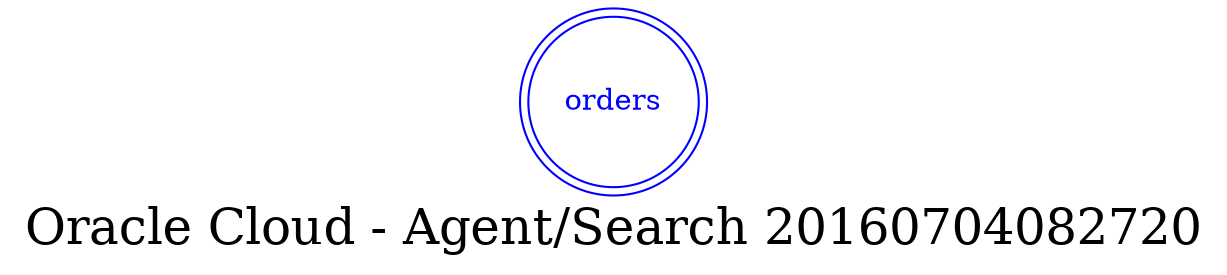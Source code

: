 digraph LexiconGraph {
graph[label="Oracle Cloud - Agent/Search 20160704082720", fontsize=24]
splines=true
"orders" [color=blue, fontcolor=blue, shape=doublecircle]
}
